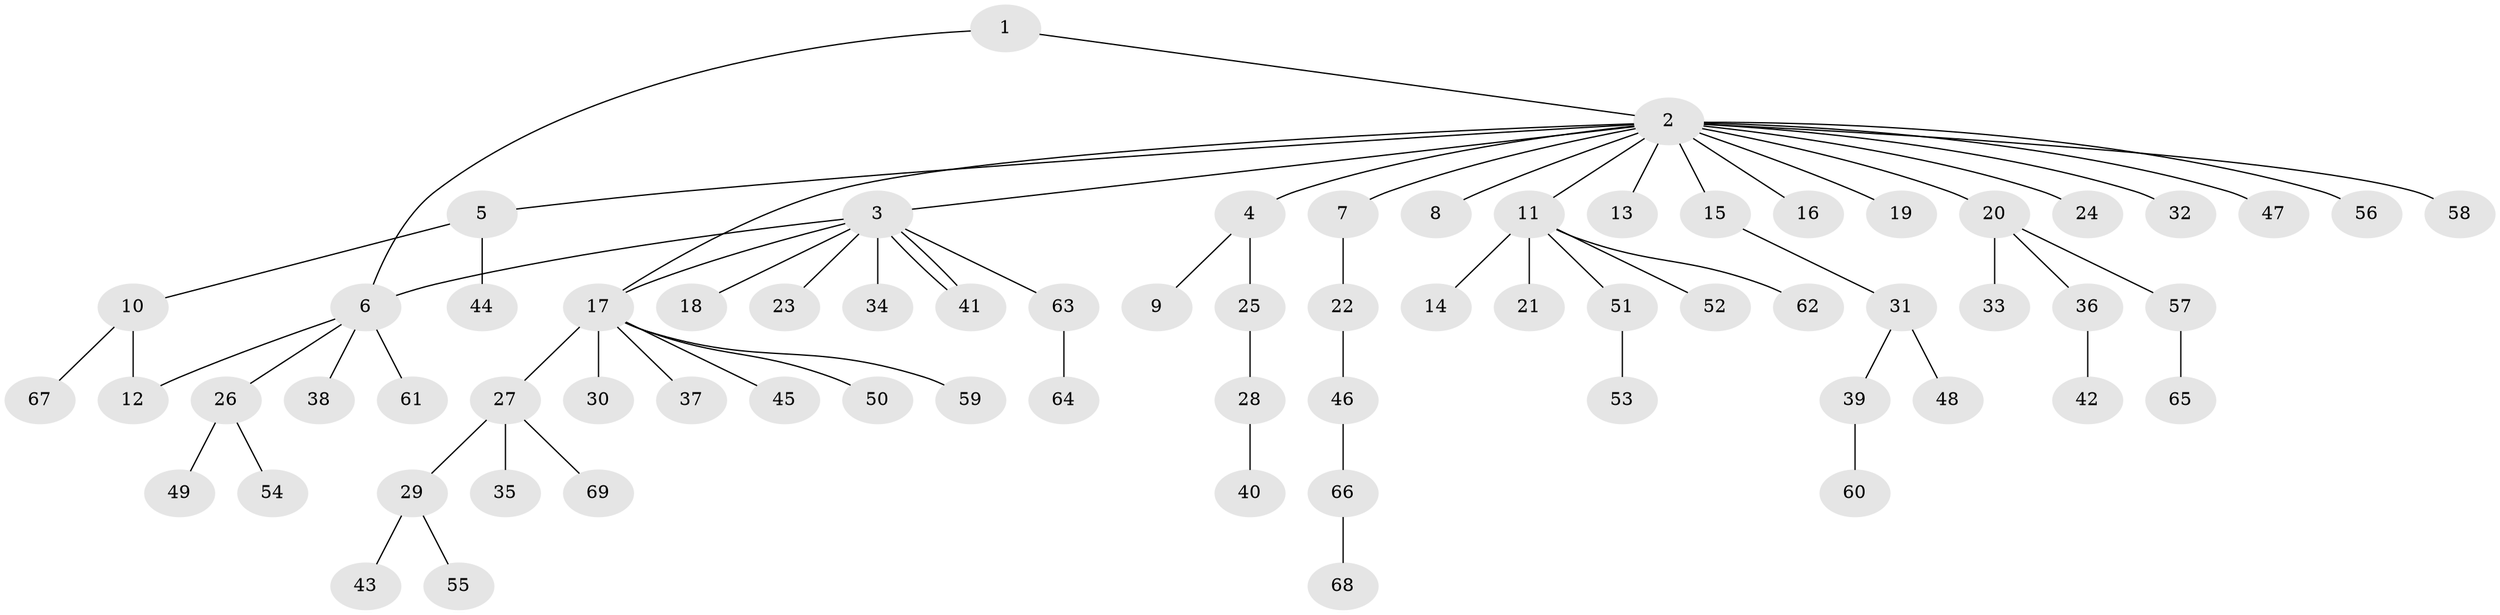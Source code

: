 // Generated by graph-tools (version 1.1) at 2025/48/03/09/25 04:48:09]
// undirected, 69 vertices, 72 edges
graph export_dot {
graph [start="1"]
  node [color=gray90,style=filled];
  1;
  2;
  3;
  4;
  5;
  6;
  7;
  8;
  9;
  10;
  11;
  12;
  13;
  14;
  15;
  16;
  17;
  18;
  19;
  20;
  21;
  22;
  23;
  24;
  25;
  26;
  27;
  28;
  29;
  30;
  31;
  32;
  33;
  34;
  35;
  36;
  37;
  38;
  39;
  40;
  41;
  42;
  43;
  44;
  45;
  46;
  47;
  48;
  49;
  50;
  51;
  52;
  53;
  54;
  55;
  56;
  57;
  58;
  59;
  60;
  61;
  62;
  63;
  64;
  65;
  66;
  67;
  68;
  69;
  1 -- 2;
  1 -- 6;
  2 -- 3;
  2 -- 4;
  2 -- 5;
  2 -- 7;
  2 -- 8;
  2 -- 11;
  2 -- 13;
  2 -- 15;
  2 -- 16;
  2 -- 17;
  2 -- 19;
  2 -- 20;
  2 -- 24;
  2 -- 32;
  2 -- 47;
  2 -- 56;
  2 -- 58;
  3 -- 6;
  3 -- 17;
  3 -- 18;
  3 -- 23;
  3 -- 34;
  3 -- 41;
  3 -- 41;
  3 -- 63;
  4 -- 9;
  4 -- 25;
  5 -- 10;
  5 -- 44;
  6 -- 12;
  6 -- 26;
  6 -- 38;
  6 -- 61;
  7 -- 22;
  10 -- 12;
  10 -- 67;
  11 -- 14;
  11 -- 21;
  11 -- 51;
  11 -- 52;
  11 -- 62;
  15 -- 31;
  17 -- 27;
  17 -- 30;
  17 -- 37;
  17 -- 45;
  17 -- 50;
  17 -- 59;
  20 -- 33;
  20 -- 36;
  20 -- 57;
  22 -- 46;
  25 -- 28;
  26 -- 49;
  26 -- 54;
  27 -- 29;
  27 -- 35;
  27 -- 69;
  28 -- 40;
  29 -- 43;
  29 -- 55;
  31 -- 39;
  31 -- 48;
  36 -- 42;
  39 -- 60;
  46 -- 66;
  51 -- 53;
  57 -- 65;
  63 -- 64;
  66 -- 68;
}
